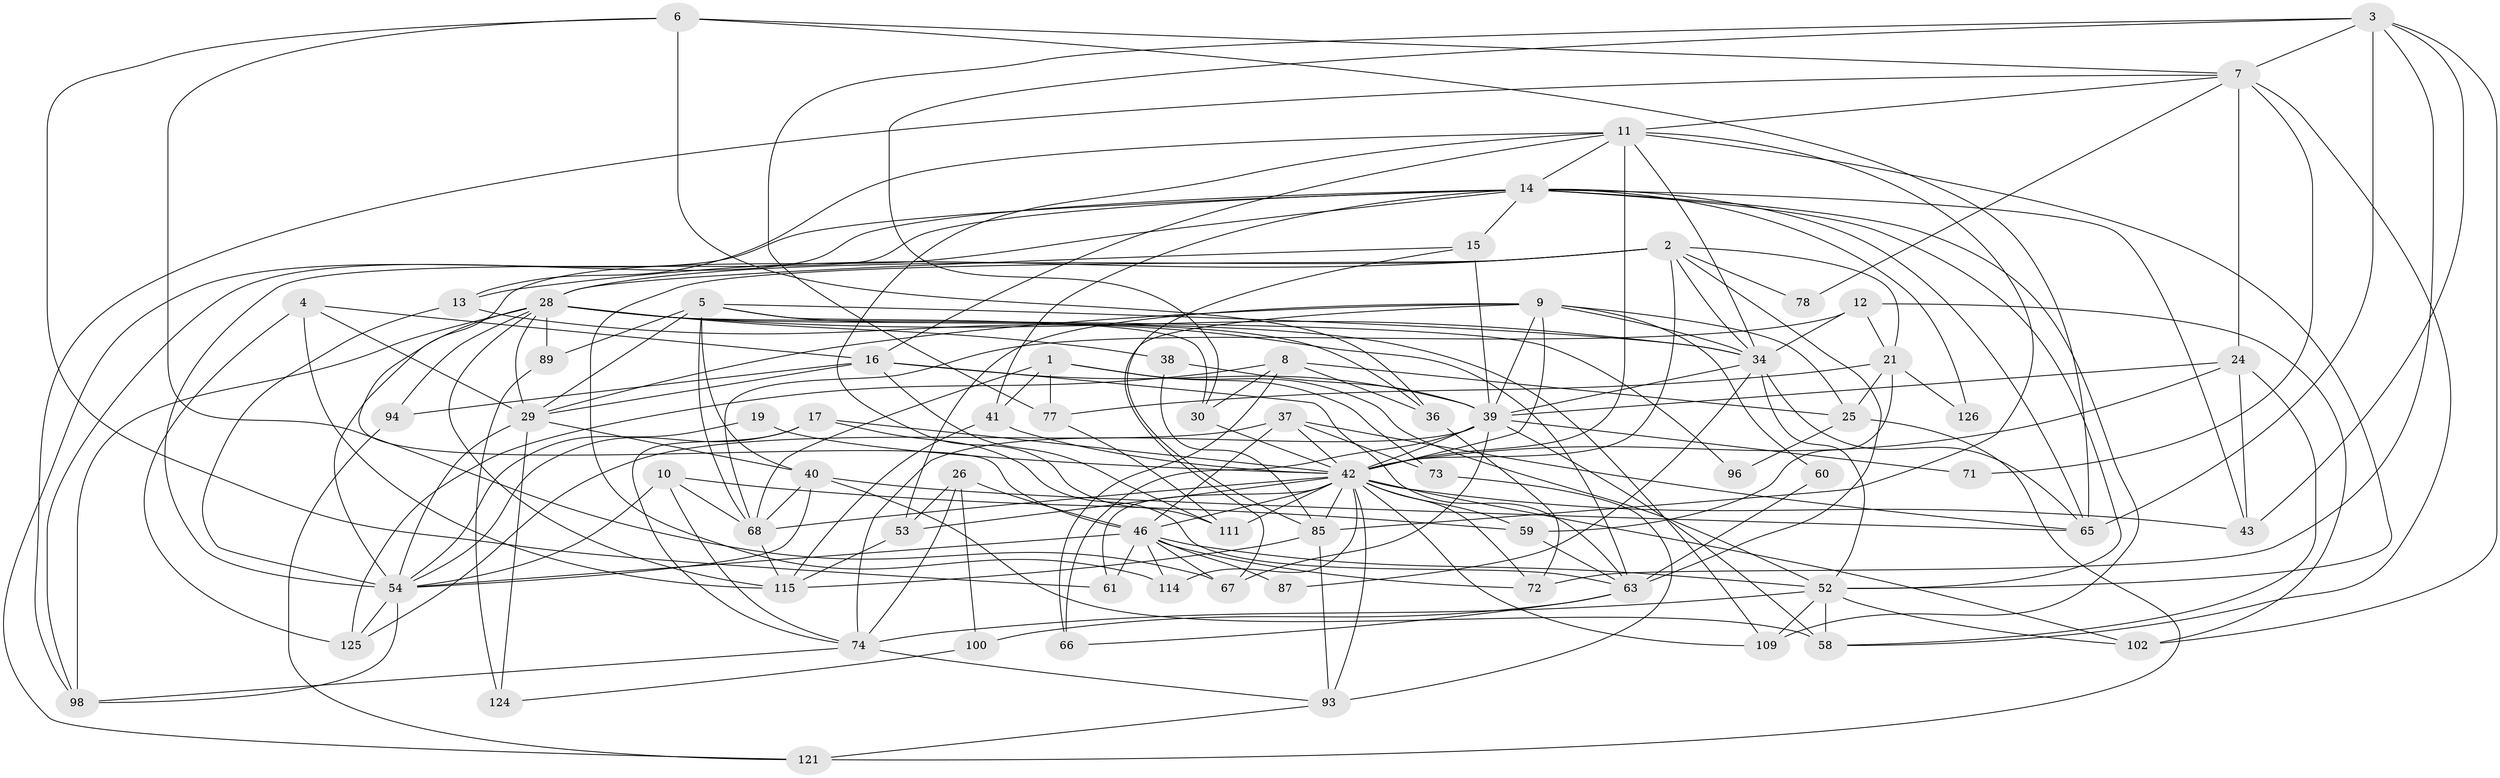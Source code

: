 // original degree distribution, {3: 0.2553191489361702, 5: 0.19858156028368795, 2: 0.12056737588652482, 4: 0.3049645390070922, 7: 0.0425531914893617, 6: 0.07092198581560284, 8: 0.0070921985815602835}
// Generated by graph-tools (version 1.1) at 2025/15/03/09/25 04:15:17]
// undirected, 70 vertices, 192 edges
graph export_dot {
graph [start="1"]
  node [color=gray90,style=filled];
  1 [super="+123"];
  2 [super="+104+76+83"];
  3 [super="+20"];
  4 [super="+27"];
  5 [super="+49"];
  6 [super="+22+18"];
  7 [super="+23+99"];
  8 [super="+127"];
  9 [super="+88"];
  10 [super="+110"];
  11 [super="+45"];
  12;
  13 [super="+57"];
  14 [super="+97+35+32"];
  15 [super="+128"];
  16 [super="+62+79"];
  17;
  19;
  21 [super="+33+51"];
  24 [super="+118+84"];
  25;
  26;
  28 [super="+50+56"];
  29 [super="+108+31+48"];
  30;
  34 [super="+69"];
  36 [super="+95"];
  37 [super="+55+92"];
  38;
  39 [super="+133+44"];
  40 [super="+134"];
  41;
  42 [super="+82+119+107+105+47"];
  43 [super="+70"];
  46 [super="+101+129"];
  52 [super="+112"];
  53 [super="+81"];
  54 [super="+91+122"];
  58;
  59;
  60;
  61;
  63 [super="+64"];
  65;
  66;
  67;
  68 [super="+131"];
  71;
  72 [super="+135"];
  73;
  74 [super="+117+120"];
  77;
  78;
  85 [super="+113"];
  87;
  89;
  93 [super="+116"];
  94;
  96;
  98;
  100;
  102 [super="+137"];
  109;
  111;
  114;
  115;
  121;
  124;
  125;
  126;
  1 -- 41;
  1 -- 73;
  1 -- 52;
  1 -- 77;
  1 -- 68;
  2 -- 114;
  2 -- 13;
  2 -- 42;
  2 -- 28 [weight=2];
  2 -- 21;
  2 -- 78;
  2 -- 34;
  2 -- 63;
  3 -- 65;
  3 -- 43;
  3 -- 77;
  3 -- 30;
  3 -- 7;
  3 -- 102;
  3 -- 72;
  4 -- 125;
  4 -- 29;
  4 -- 115;
  4 -- 16;
  5 -- 30;
  5 -- 36 [weight=2];
  5 -- 68;
  5 -- 89;
  5 -- 29;
  5 -- 40;
  5 -- 34;
  6 -- 67;
  6 -- 36;
  6 -- 7;
  6 -- 65;
  6 -- 61;
  7 -- 98;
  7 -- 58;
  7 -- 71;
  7 -- 78;
  7 -- 11;
  7 -- 24 [weight=2];
  8 -- 30;
  8 -- 66;
  8 -- 25;
  8 -- 36;
  8 -- 125;
  9 -- 25;
  9 -- 67;
  9 -- 53;
  9 -- 60;
  9 -- 42;
  9 -- 29;
  9 -- 34;
  9 -- 39;
  10 -- 68;
  10 -- 54;
  10 -- 59;
  10 -- 74;
  11 -- 111;
  11 -- 42 [weight=2];
  11 -- 13;
  11 -- 14;
  11 -- 85;
  11 -- 52;
  11 -- 34;
  11 -- 16;
  12 -- 68;
  12 -- 102;
  12 -- 21;
  12 -- 34;
  13 -- 63;
  13 -- 54;
  14 -- 41;
  14 -- 52;
  14 -- 109;
  14 -- 43;
  14 -- 54;
  14 -- 98;
  14 -- 65;
  14 -- 126;
  14 -- 46;
  14 -- 121;
  14 -- 15;
  15 -- 28;
  15 -- 85;
  15 -- 39 [weight=2];
  16 -- 39;
  16 -- 63 [weight=2];
  16 -- 29;
  16 -- 94;
  16 -- 111;
  17 -- 63;
  17 -- 74;
  17 -- 42 [weight=2];
  17 -- 54;
  19 -- 54;
  19 -- 42;
  21 -- 59;
  21 -- 77;
  21 -- 126;
  21 -- 25;
  24 -- 42 [weight=2];
  24 -- 58;
  24 -- 43;
  24 -- 39;
  25 -- 96;
  25 -- 121;
  26 -- 74;
  26 -- 46;
  26 -- 100;
  26 -- 53;
  28 -- 109;
  28 -- 115;
  28 -- 96;
  28 -- 98;
  28 -- 38;
  28 -- 54 [weight=2];
  28 -- 89 [weight=2];
  28 -- 94;
  28 -- 29;
  28 -- 34;
  29 -- 54;
  29 -- 40;
  29 -- 124;
  30 -- 42 [weight=2];
  34 -- 87;
  34 -- 52;
  34 -- 65;
  34 -- 39;
  36 -- 72;
  37 -- 73;
  37 -- 125;
  37 -- 65;
  37 -- 46;
  37 -- 42 [weight=2];
  38 -- 39;
  38 -- 85;
  39 -- 42 [weight=2];
  39 -- 66;
  39 -- 67;
  39 -- 71;
  39 -- 74;
  39 -- 58;
  40 -- 68;
  40 -- 58;
  40 -- 65;
  40 -- 54;
  41 -- 115;
  41 -- 42;
  42 -- 102;
  42 -- 72;
  42 -- 43;
  42 -- 59;
  42 -- 46;
  42 -- 53;
  42 -- 85 [weight=3];
  42 -- 93;
  42 -- 109;
  42 -- 68;
  42 -- 111;
  42 -- 114;
  42 -- 61;
  46 -- 87;
  46 -- 67;
  46 -- 61;
  46 -- 54;
  46 -- 72;
  46 -- 114;
  46 -- 52;
  52 -- 58;
  52 -- 102;
  52 -- 109;
  52 -- 74;
  53 -- 115;
  54 -- 125;
  54 -- 98;
  59 -- 63;
  60 -- 63;
  63 -- 100;
  63 -- 66;
  68 -- 115;
  73 -- 93;
  74 -- 93;
  74 -- 98;
  77 -- 111;
  85 -- 115;
  85 -- 93;
  89 -- 124;
  93 -- 121;
  94 -- 121;
  100 -- 124;
}
